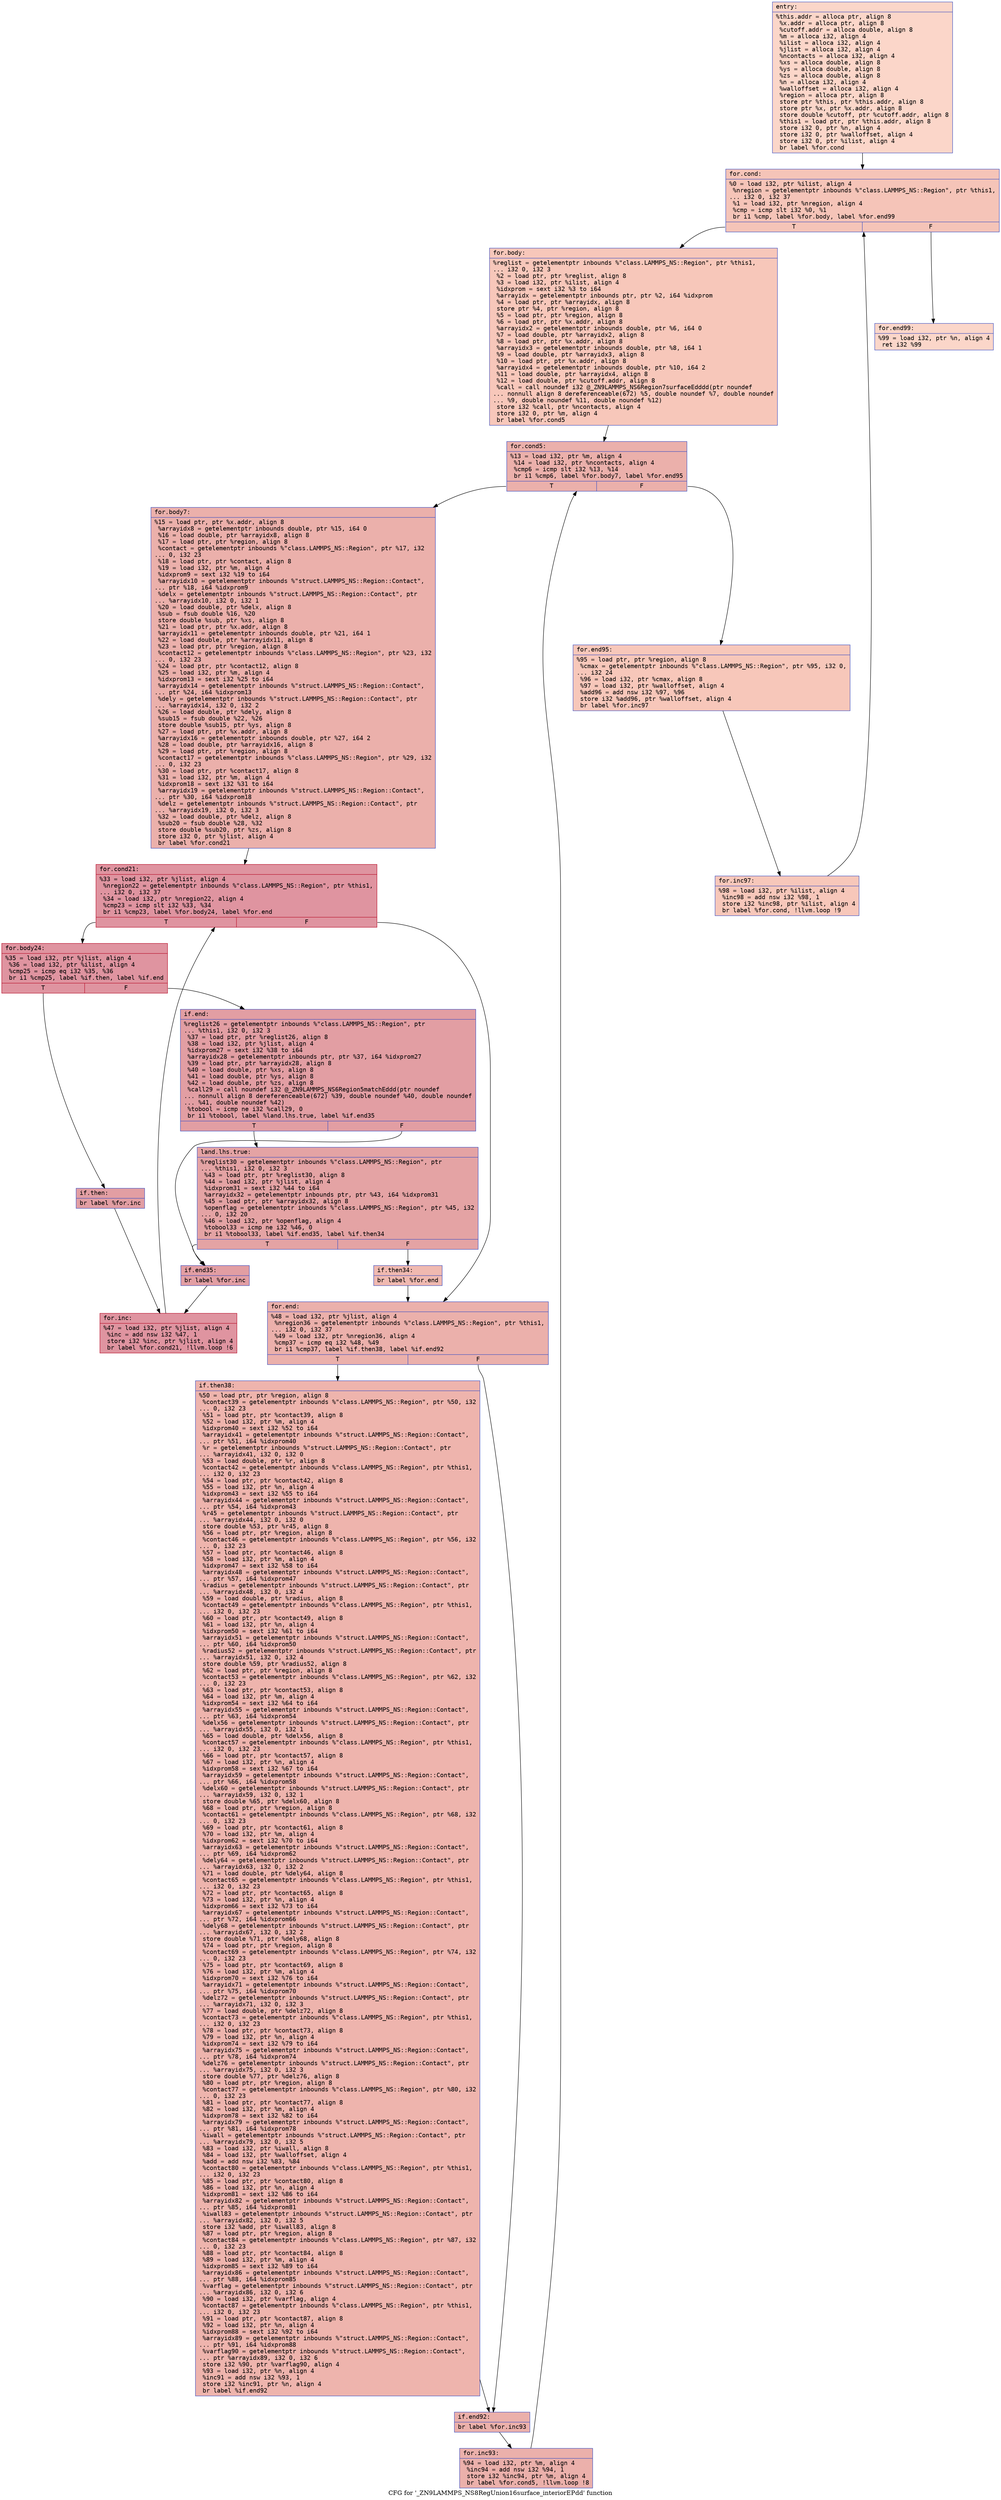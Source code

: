 digraph "CFG for '_ZN9LAMMPS_NS8RegUnion16surface_interiorEPdd' function" {
	label="CFG for '_ZN9LAMMPS_NS8RegUnion16surface_interiorEPdd' function";

	Node0x557c8877c7d0 [shape=record,color="#3d50c3ff", style=filled, fillcolor="#f6a38570" fontname="Courier",label="{entry:\l|  %this.addr = alloca ptr, align 8\l  %x.addr = alloca ptr, align 8\l  %cutoff.addr = alloca double, align 8\l  %m = alloca i32, align 4\l  %ilist = alloca i32, align 4\l  %jlist = alloca i32, align 4\l  %ncontacts = alloca i32, align 4\l  %xs = alloca double, align 8\l  %ys = alloca double, align 8\l  %zs = alloca double, align 8\l  %n = alloca i32, align 4\l  %walloffset = alloca i32, align 4\l  %region = alloca ptr, align 8\l  store ptr %this, ptr %this.addr, align 8\l  store ptr %x, ptr %x.addr, align 8\l  store double %cutoff, ptr %cutoff.addr, align 8\l  %this1 = load ptr, ptr %this.addr, align 8\l  store i32 0, ptr %n, align 4\l  store i32 0, ptr %walloffset, align 4\l  store i32 0, ptr %ilist, align 4\l  br label %for.cond\l}"];
	Node0x557c8877c7d0 -> Node0x557c8877d4c0[tooltip="entry -> for.cond\nProbability 100.00%" ];
	Node0x557c8877d4c0 [shape=record,color="#3d50c3ff", style=filled, fillcolor="#e97a5f70" fontname="Courier",label="{for.cond:\l|  %0 = load i32, ptr %ilist, align 4\l  %nregion = getelementptr inbounds %\"class.LAMMPS_NS::Region\", ptr %this1,\l... i32 0, i32 37\l  %1 = load i32, ptr %nregion, align 4\l  %cmp = icmp slt i32 %0, %1\l  br i1 %cmp, label %for.body, label %for.end99\l|{<s0>T|<s1>F}}"];
	Node0x557c8877d4c0:s0 -> Node0x557c8877d7b0[tooltip="for.cond -> for.body\nProbability 96.88%" ];
	Node0x557c8877d4c0:s1 -> Node0x557c8877d830[tooltip="for.cond -> for.end99\nProbability 3.12%" ];
	Node0x557c8877d7b0 [shape=record,color="#3d50c3ff", style=filled, fillcolor="#ec7f6370" fontname="Courier",label="{for.body:\l|  %reglist = getelementptr inbounds %\"class.LAMMPS_NS::Region\", ptr %this1,\l... i32 0, i32 3\l  %2 = load ptr, ptr %reglist, align 8\l  %3 = load i32, ptr %ilist, align 4\l  %idxprom = sext i32 %3 to i64\l  %arrayidx = getelementptr inbounds ptr, ptr %2, i64 %idxprom\l  %4 = load ptr, ptr %arrayidx, align 8\l  store ptr %4, ptr %region, align 8\l  %5 = load ptr, ptr %region, align 8\l  %6 = load ptr, ptr %x.addr, align 8\l  %arrayidx2 = getelementptr inbounds double, ptr %6, i64 0\l  %7 = load double, ptr %arrayidx2, align 8\l  %8 = load ptr, ptr %x.addr, align 8\l  %arrayidx3 = getelementptr inbounds double, ptr %8, i64 1\l  %9 = load double, ptr %arrayidx3, align 8\l  %10 = load ptr, ptr %x.addr, align 8\l  %arrayidx4 = getelementptr inbounds double, ptr %10, i64 2\l  %11 = load double, ptr %arrayidx4, align 8\l  %12 = load double, ptr %cutoff.addr, align 8\l  %call = call noundef i32 @_ZN9LAMMPS_NS6Region7surfaceEdddd(ptr noundef\l... nonnull align 8 dereferenceable(672) %5, double noundef %7, double noundef\l... %9, double noundef %11, double noundef %12)\l  store i32 %call, ptr %ncontacts, align 4\l  store i32 0, ptr %m, align 4\l  br label %for.cond5\l}"];
	Node0x557c8877d7b0 -> Node0x557c8877e9b0[tooltip="for.body -> for.cond5\nProbability 100.00%" ];
	Node0x557c8877e9b0 [shape=record,color="#3d50c3ff", style=filled, fillcolor="#d24b4070" fontname="Courier",label="{for.cond5:\l|  %13 = load i32, ptr %m, align 4\l  %14 = load i32, ptr %ncontacts, align 4\l  %cmp6 = icmp slt i32 %13, %14\l  br i1 %cmp6, label %for.body7, label %for.end95\l|{<s0>T|<s1>F}}"];
	Node0x557c8877e9b0:s0 -> Node0x557c8877ec00[tooltip="for.cond5 -> for.body7\nProbability 96.88%" ];
	Node0x557c8877e9b0:s1 -> Node0x557c8877ec80[tooltip="for.cond5 -> for.end95\nProbability 3.12%" ];
	Node0x557c8877ec00 [shape=record,color="#3d50c3ff", style=filled, fillcolor="#d24b4070" fontname="Courier",label="{for.body7:\l|  %15 = load ptr, ptr %x.addr, align 8\l  %arrayidx8 = getelementptr inbounds double, ptr %15, i64 0\l  %16 = load double, ptr %arrayidx8, align 8\l  %17 = load ptr, ptr %region, align 8\l  %contact = getelementptr inbounds %\"class.LAMMPS_NS::Region\", ptr %17, i32\l... 0, i32 23\l  %18 = load ptr, ptr %contact, align 8\l  %19 = load i32, ptr %m, align 4\l  %idxprom9 = sext i32 %19 to i64\l  %arrayidx10 = getelementptr inbounds %\"struct.LAMMPS_NS::Region::Contact\",\l... ptr %18, i64 %idxprom9\l  %delx = getelementptr inbounds %\"struct.LAMMPS_NS::Region::Contact\", ptr\l... %arrayidx10, i32 0, i32 1\l  %20 = load double, ptr %delx, align 8\l  %sub = fsub double %16, %20\l  store double %sub, ptr %xs, align 8\l  %21 = load ptr, ptr %x.addr, align 8\l  %arrayidx11 = getelementptr inbounds double, ptr %21, i64 1\l  %22 = load double, ptr %arrayidx11, align 8\l  %23 = load ptr, ptr %region, align 8\l  %contact12 = getelementptr inbounds %\"class.LAMMPS_NS::Region\", ptr %23, i32\l... 0, i32 23\l  %24 = load ptr, ptr %contact12, align 8\l  %25 = load i32, ptr %m, align 4\l  %idxprom13 = sext i32 %25 to i64\l  %arrayidx14 = getelementptr inbounds %\"struct.LAMMPS_NS::Region::Contact\",\l... ptr %24, i64 %idxprom13\l  %dely = getelementptr inbounds %\"struct.LAMMPS_NS::Region::Contact\", ptr\l... %arrayidx14, i32 0, i32 2\l  %26 = load double, ptr %dely, align 8\l  %sub15 = fsub double %22, %26\l  store double %sub15, ptr %ys, align 8\l  %27 = load ptr, ptr %x.addr, align 8\l  %arrayidx16 = getelementptr inbounds double, ptr %27, i64 2\l  %28 = load double, ptr %arrayidx16, align 8\l  %29 = load ptr, ptr %region, align 8\l  %contact17 = getelementptr inbounds %\"class.LAMMPS_NS::Region\", ptr %29, i32\l... 0, i32 23\l  %30 = load ptr, ptr %contact17, align 8\l  %31 = load i32, ptr %m, align 4\l  %idxprom18 = sext i32 %31 to i64\l  %arrayidx19 = getelementptr inbounds %\"struct.LAMMPS_NS::Region::Contact\",\l... ptr %30, i64 %idxprom18\l  %delz = getelementptr inbounds %\"struct.LAMMPS_NS::Region::Contact\", ptr\l... %arrayidx19, i32 0, i32 3\l  %32 = load double, ptr %delz, align 8\l  %sub20 = fsub double %28, %32\l  store double %sub20, ptr %zs, align 8\l  store i32 0, ptr %jlist, align 4\l  br label %for.cond21\l}"];
	Node0x557c8877ec00 -> Node0x557c88780d30[tooltip="for.body7 -> for.cond21\nProbability 100.00%" ];
	Node0x557c88780d30 [shape=record,color="#b70d28ff", style=filled, fillcolor="#b70d2870" fontname="Courier",label="{for.cond21:\l|  %33 = load i32, ptr %jlist, align 4\l  %nregion22 = getelementptr inbounds %\"class.LAMMPS_NS::Region\", ptr %this1,\l... i32 0, i32 37\l  %34 = load i32, ptr %nregion22, align 4\l  %cmp23 = icmp slt i32 %33, %34\l  br i1 %cmp23, label %for.body24, label %for.end\l|{<s0>T|<s1>F}}"];
	Node0x557c88780d30:s0 -> Node0x557c887810c0[tooltip="for.cond21 -> for.body24\nProbability 96.88%" ];
	Node0x557c88780d30:s1 -> Node0x557c88781140[tooltip="for.cond21 -> for.end\nProbability 3.12%" ];
	Node0x557c887810c0 [shape=record,color="#b70d28ff", style=filled, fillcolor="#b70d2870" fontname="Courier",label="{for.body24:\l|  %35 = load i32, ptr %jlist, align 4\l  %36 = load i32, ptr %ilist, align 4\l  %cmp25 = icmp eq i32 %35, %36\l  br i1 %cmp25, label %if.then, label %if.end\l|{<s0>T|<s1>F}}"];
	Node0x557c887810c0:s0 -> Node0x557c88781410[tooltip="for.body24 -> if.then\nProbability 50.00%" ];
	Node0x557c887810c0:s1 -> Node0x557c88781480[tooltip="for.body24 -> if.end\nProbability 50.00%" ];
	Node0x557c88781410 [shape=record,color="#3d50c3ff", style=filled, fillcolor="#be242e70" fontname="Courier",label="{if.then:\l|  br label %for.inc\l}"];
	Node0x557c88781410 -> Node0x557c887815a0[tooltip="if.then -> for.inc\nProbability 100.00%" ];
	Node0x557c88781480 [shape=record,color="#3d50c3ff", style=filled, fillcolor="#be242e70" fontname="Courier",label="{if.end:\l|  %reglist26 = getelementptr inbounds %\"class.LAMMPS_NS::Region\", ptr\l... %this1, i32 0, i32 3\l  %37 = load ptr, ptr %reglist26, align 8\l  %38 = load i32, ptr %jlist, align 4\l  %idxprom27 = sext i32 %38 to i64\l  %arrayidx28 = getelementptr inbounds ptr, ptr %37, i64 %idxprom27\l  %39 = load ptr, ptr %arrayidx28, align 8\l  %40 = load double, ptr %xs, align 8\l  %41 = load double, ptr %ys, align 8\l  %42 = load double, ptr %zs, align 8\l  %call29 = call noundef i32 @_ZN9LAMMPS_NS6Region5matchEddd(ptr noundef\l... nonnull align 8 dereferenceable(672) %39, double noundef %40, double noundef\l... %41, double noundef %42)\l  %tobool = icmp ne i32 %call29, 0\l  br i1 %tobool, label %land.lhs.true, label %if.end35\l|{<s0>T|<s1>F}}"];
	Node0x557c88781480:s0 -> Node0x557c88781e60[tooltip="if.end -> land.lhs.true\nProbability 62.50%" ];
	Node0x557c88781480:s1 -> Node0x557c88781eb0[tooltip="if.end -> if.end35\nProbability 37.50%" ];
	Node0x557c88781e60 [shape=record,color="#3d50c3ff", style=filled, fillcolor="#c32e3170" fontname="Courier",label="{land.lhs.true:\l|  %reglist30 = getelementptr inbounds %\"class.LAMMPS_NS::Region\", ptr\l... %this1, i32 0, i32 3\l  %43 = load ptr, ptr %reglist30, align 8\l  %44 = load i32, ptr %jlist, align 4\l  %idxprom31 = sext i32 %44 to i64\l  %arrayidx32 = getelementptr inbounds ptr, ptr %43, i64 %idxprom31\l  %45 = load ptr, ptr %arrayidx32, align 8\l  %openflag = getelementptr inbounds %\"class.LAMMPS_NS::Region\", ptr %45, i32\l... 0, i32 20\l  %46 = load i32, ptr %openflag, align 4\l  %tobool33 = icmp ne i32 %46, 0\l  br i1 %tobool33, label %if.end35, label %if.then34\l|{<s0>T|<s1>F}}"];
	Node0x557c88781e60:s0 -> Node0x557c88781eb0[tooltip="land.lhs.true -> if.end35\nProbability 96.88%" ];
	Node0x557c88781e60:s1 -> Node0x557c887825f0[tooltip="land.lhs.true -> if.then34\nProbability 3.12%" ];
	Node0x557c887825f0 [shape=record,color="#3d50c3ff", style=filled, fillcolor="#de614d70" fontname="Courier",label="{if.then34:\l|  br label %for.end\l}"];
	Node0x557c887825f0 -> Node0x557c88781140[tooltip="if.then34 -> for.end\nProbability 100.00%" ];
	Node0x557c88781eb0 [shape=record,color="#3d50c3ff", style=filled, fillcolor="#be242e70" fontname="Courier",label="{if.end35:\l|  br label %for.inc\l}"];
	Node0x557c88781eb0 -> Node0x557c887815a0[tooltip="if.end35 -> for.inc\nProbability 100.00%" ];
	Node0x557c887815a0 [shape=record,color="#b70d28ff", style=filled, fillcolor="#b70d2870" fontname="Courier",label="{for.inc:\l|  %47 = load i32, ptr %jlist, align 4\l  %inc = add nsw i32 %47, 1\l  store i32 %inc, ptr %jlist, align 4\l  br label %for.cond21, !llvm.loop !6\l}"];
	Node0x557c887815a0 -> Node0x557c88780d30[tooltip="for.inc -> for.cond21\nProbability 100.00%" ];
	Node0x557c88781140 [shape=record,color="#3d50c3ff", style=filled, fillcolor="#d24b4070" fontname="Courier",label="{for.end:\l|  %48 = load i32, ptr %jlist, align 4\l  %nregion36 = getelementptr inbounds %\"class.LAMMPS_NS::Region\", ptr %this1,\l... i32 0, i32 37\l  %49 = load i32, ptr %nregion36, align 4\l  %cmp37 = icmp eq i32 %48, %49\l  br i1 %cmp37, label %if.then38, label %if.end92\l|{<s0>T|<s1>F}}"];
	Node0x557c88781140:s0 -> Node0x557c887835c0[tooltip="for.end -> if.then38\nProbability 50.00%" ];
	Node0x557c88781140:s1 -> Node0x557c88783640[tooltip="for.end -> if.end92\nProbability 50.00%" ];
	Node0x557c887835c0 [shape=record,color="#3d50c3ff", style=filled, fillcolor="#d8564670" fontname="Courier",label="{if.then38:\l|  %50 = load ptr, ptr %region, align 8\l  %contact39 = getelementptr inbounds %\"class.LAMMPS_NS::Region\", ptr %50, i32\l... 0, i32 23\l  %51 = load ptr, ptr %contact39, align 8\l  %52 = load i32, ptr %m, align 4\l  %idxprom40 = sext i32 %52 to i64\l  %arrayidx41 = getelementptr inbounds %\"struct.LAMMPS_NS::Region::Contact\",\l... ptr %51, i64 %idxprom40\l  %r = getelementptr inbounds %\"struct.LAMMPS_NS::Region::Contact\", ptr\l... %arrayidx41, i32 0, i32 0\l  %53 = load double, ptr %r, align 8\l  %contact42 = getelementptr inbounds %\"class.LAMMPS_NS::Region\", ptr %this1,\l... i32 0, i32 23\l  %54 = load ptr, ptr %contact42, align 8\l  %55 = load i32, ptr %n, align 4\l  %idxprom43 = sext i32 %55 to i64\l  %arrayidx44 = getelementptr inbounds %\"struct.LAMMPS_NS::Region::Contact\",\l... ptr %54, i64 %idxprom43\l  %r45 = getelementptr inbounds %\"struct.LAMMPS_NS::Region::Contact\", ptr\l... %arrayidx44, i32 0, i32 0\l  store double %53, ptr %r45, align 8\l  %56 = load ptr, ptr %region, align 8\l  %contact46 = getelementptr inbounds %\"class.LAMMPS_NS::Region\", ptr %56, i32\l... 0, i32 23\l  %57 = load ptr, ptr %contact46, align 8\l  %58 = load i32, ptr %m, align 4\l  %idxprom47 = sext i32 %58 to i64\l  %arrayidx48 = getelementptr inbounds %\"struct.LAMMPS_NS::Region::Contact\",\l... ptr %57, i64 %idxprom47\l  %radius = getelementptr inbounds %\"struct.LAMMPS_NS::Region::Contact\", ptr\l... %arrayidx48, i32 0, i32 4\l  %59 = load double, ptr %radius, align 8\l  %contact49 = getelementptr inbounds %\"class.LAMMPS_NS::Region\", ptr %this1,\l... i32 0, i32 23\l  %60 = load ptr, ptr %contact49, align 8\l  %61 = load i32, ptr %n, align 4\l  %idxprom50 = sext i32 %61 to i64\l  %arrayidx51 = getelementptr inbounds %\"struct.LAMMPS_NS::Region::Contact\",\l... ptr %60, i64 %idxprom50\l  %radius52 = getelementptr inbounds %\"struct.LAMMPS_NS::Region::Contact\", ptr\l... %arrayidx51, i32 0, i32 4\l  store double %59, ptr %radius52, align 8\l  %62 = load ptr, ptr %region, align 8\l  %contact53 = getelementptr inbounds %\"class.LAMMPS_NS::Region\", ptr %62, i32\l... 0, i32 23\l  %63 = load ptr, ptr %contact53, align 8\l  %64 = load i32, ptr %m, align 4\l  %idxprom54 = sext i32 %64 to i64\l  %arrayidx55 = getelementptr inbounds %\"struct.LAMMPS_NS::Region::Contact\",\l... ptr %63, i64 %idxprom54\l  %delx56 = getelementptr inbounds %\"struct.LAMMPS_NS::Region::Contact\", ptr\l... %arrayidx55, i32 0, i32 1\l  %65 = load double, ptr %delx56, align 8\l  %contact57 = getelementptr inbounds %\"class.LAMMPS_NS::Region\", ptr %this1,\l... i32 0, i32 23\l  %66 = load ptr, ptr %contact57, align 8\l  %67 = load i32, ptr %n, align 4\l  %idxprom58 = sext i32 %67 to i64\l  %arrayidx59 = getelementptr inbounds %\"struct.LAMMPS_NS::Region::Contact\",\l... ptr %66, i64 %idxprom58\l  %delx60 = getelementptr inbounds %\"struct.LAMMPS_NS::Region::Contact\", ptr\l... %arrayidx59, i32 0, i32 1\l  store double %65, ptr %delx60, align 8\l  %68 = load ptr, ptr %region, align 8\l  %contact61 = getelementptr inbounds %\"class.LAMMPS_NS::Region\", ptr %68, i32\l... 0, i32 23\l  %69 = load ptr, ptr %contact61, align 8\l  %70 = load i32, ptr %m, align 4\l  %idxprom62 = sext i32 %70 to i64\l  %arrayidx63 = getelementptr inbounds %\"struct.LAMMPS_NS::Region::Contact\",\l... ptr %69, i64 %idxprom62\l  %dely64 = getelementptr inbounds %\"struct.LAMMPS_NS::Region::Contact\", ptr\l... %arrayidx63, i32 0, i32 2\l  %71 = load double, ptr %dely64, align 8\l  %contact65 = getelementptr inbounds %\"class.LAMMPS_NS::Region\", ptr %this1,\l... i32 0, i32 23\l  %72 = load ptr, ptr %contact65, align 8\l  %73 = load i32, ptr %n, align 4\l  %idxprom66 = sext i32 %73 to i64\l  %arrayidx67 = getelementptr inbounds %\"struct.LAMMPS_NS::Region::Contact\",\l... ptr %72, i64 %idxprom66\l  %dely68 = getelementptr inbounds %\"struct.LAMMPS_NS::Region::Contact\", ptr\l... %arrayidx67, i32 0, i32 2\l  store double %71, ptr %dely68, align 8\l  %74 = load ptr, ptr %region, align 8\l  %contact69 = getelementptr inbounds %\"class.LAMMPS_NS::Region\", ptr %74, i32\l... 0, i32 23\l  %75 = load ptr, ptr %contact69, align 8\l  %76 = load i32, ptr %m, align 4\l  %idxprom70 = sext i32 %76 to i64\l  %arrayidx71 = getelementptr inbounds %\"struct.LAMMPS_NS::Region::Contact\",\l... ptr %75, i64 %idxprom70\l  %delz72 = getelementptr inbounds %\"struct.LAMMPS_NS::Region::Contact\", ptr\l... %arrayidx71, i32 0, i32 3\l  %77 = load double, ptr %delz72, align 8\l  %contact73 = getelementptr inbounds %\"class.LAMMPS_NS::Region\", ptr %this1,\l... i32 0, i32 23\l  %78 = load ptr, ptr %contact73, align 8\l  %79 = load i32, ptr %n, align 4\l  %idxprom74 = sext i32 %79 to i64\l  %arrayidx75 = getelementptr inbounds %\"struct.LAMMPS_NS::Region::Contact\",\l... ptr %78, i64 %idxprom74\l  %delz76 = getelementptr inbounds %\"struct.LAMMPS_NS::Region::Contact\", ptr\l... %arrayidx75, i32 0, i32 3\l  store double %77, ptr %delz76, align 8\l  %80 = load ptr, ptr %region, align 8\l  %contact77 = getelementptr inbounds %\"class.LAMMPS_NS::Region\", ptr %80, i32\l... 0, i32 23\l  %81 = load ptr, ptr %contact77, align 8\l  %82 = load i32, ptr %m, align 4\l  %idxprom78 = sext i32 %82 to i64\l  %arrayidx79 = getelementptr inbounds %\"struct.LAMMPS_NS::Region::Contact\",\l... ptr %81, i64 %idxprom78\l  %iwall = getelementptr inbounds %\"struct.LAMMPS_NS::Region::Contact\", ptr\l... %arrayidx79, i32 0, i32 5\l  %83 = load i32, ptr %iwall, align 8\l  %84 = load i32, ptr %walloffset, align 4\l  %add = add nsw i32 %83, %84\l  %contact80 = getelementptr inbounds %\"class.LAMMPS_NS::Region\", ptr %this1,\l... i32 0, i32 23\l  %85 = load ptr, ptr %contact80, align 8\l  %86 = load i32, ptr %n, align 4\l  %idxprom81 = sext i32 %86 to i64\l  %arrayidx82 = getelementptr inbounds %\"struct.LAMMPS_NS::Region::Contact\",\l... ptr %85, i64 %idxprom81\l  %iwall83 = getelementptr inbounds %\"struct.LAMMPS_NS::Region::Contact\", ptr\l... %arrayidx82, i32 0, i32 5\l  store i32 %add, ptr %iwall83, align 8\l  %87 = load ptr, ptr %region, align 8\l  %contact84 = getelementptr inbounds %\"class.LAMMPS_NS::Region\", ptr %87, i32\l... 0, i32 23\l  %88 = load ptr, ptr %contact84, align 8\l  %89 = load i32, ptr %m, align 4\l  %idxprom85 = sext i32 %89 to i64\l  %arrayidx86 = getelementptr inbounds %\"struct.LAMMPS_NS::Region::Contact\",\l... ptr %88, i64 %idxprom85\l  %varflag = getelementptr inbounds %\"struct.LAMMPS_NS::Region::Contact\", ptr\l... %arrayidx86, i32 0, i32 6\l  %90 = load i32, ptr %varflag, align 4\l  %contact87 = getelementptr inbounds %\"class.LAMMPS_NS::Region\", ptr %this1,\l... i32 0, i32 23\l  %91 = load ptr, ptr %contact87, align 8\l  %92 = load i32, ptr %n, align 4\l  %idxprom88 = sext i32 %92 to i64\l  %arrayidx89 = getelementptr inbounds %\"struct.LAMMPS_NS::Region::Contact\",\l... ptr %91, i64 %idxprom88\l  %varflag90 = getelementptr inbounds %\"struct.LAMMPS_NS::Region::Contact\",\l... ptr %arrayidx89, i32 0, i32 6\l  store i32 %90, ptr %varflag90, align 4\l  %93 = load i32, ptr %n, align 4\l  %inc91 = add nsw i32 %93, 1\l  store i32 %inc91, ptr %n, align 4\l  br label %if.end92\l}"];
	Node0x557c887835c0 -> Node0x557c88783640[tooltip="if.then38 -> if.end92\nProbability 100.00%" ];
	Node0x557c88783640 [shape=record,color="#3d50c3ff", style=filled, fillcolor="#d24b4070" fontname="Courier",label="{if.end92:\l|  br label %for.inc93\l}"];
	Node0x557c88783640 -> Node0x557c88788820[tooltip="if.end92 -> for.inc93\nProbability 100.00%" ];
	Node0x557c88788820 [shape=record,color="#3d50c3ff", style=filled, fillcolor="#d24b4070" fontname="Courier",label="{for.inc93:\l|  %94 = load i32, ptr %m, align 4\l  %inc94 = add nsw i32 %94, 1\l  store i32 %inc94, ptr %m, align 4\l  br label %for.cond5, !llvm.loop !8\l}"];
	Node0x557c88788820 -> Node0x557c8877e9b0[tooltip="for.inc93 -> for.cond5\nProbability 100.00%" ];
	Node0x557c8877ec80 [shape=record,color="#3d50c3ff", style=filled, fillcolor="#ec7f6370" fontname="Courier",label="{for.end95:\l|  %95 = load ptr, ptr %region, align 8\l  %cmax = getelementptr inbounds %\"class.LAMMPS_NS::Region\", ptr %95, i32 0,\l... i32 24\l  %96 = load i32, ptr %cmax, align 8\l  %97 = load i32, ptr %walloffset, align 4\l  %add96 = add nsw i32 %97, %96\l  store i32 %add96, ptr %walloffset, align 4\l  br label %for.inc97\l}"];
	Node0x557c8877ec80 -> Node0x557c88782bb0[tooltip="for.end95 -> for.inc97\nProbability 100.00%" ];
	Node0x557c88782bb0 [shape=record,color="#3d50c3ff", style=filled, fillcolor="#ec7f6370" fontname="Courier",label="{for.inc97:\l|  %98 = load i32, ptr %ilist, align 4\l  %inc98 = add nsw i32 %98, 1\l  store i32 %inc98, ptr %ilist, align 4\l  br label %for.cond, !llvm.loop !9\l}"];
	Node0x557c88782bb0 -> Node0x557c8877d4c0[tooltip="for.inc97 -> for.cond\nProbability 100.00%" ];
	Node0x557c8877d830 [shape=record,color="#3d50c3ff", style=filled, fillcolor="#f6a38570" fontname="Courier",label="{for.end99:\l|  %99 = load i32, ptr %n, align 4\l  ret i32 %99\l}"];
}
